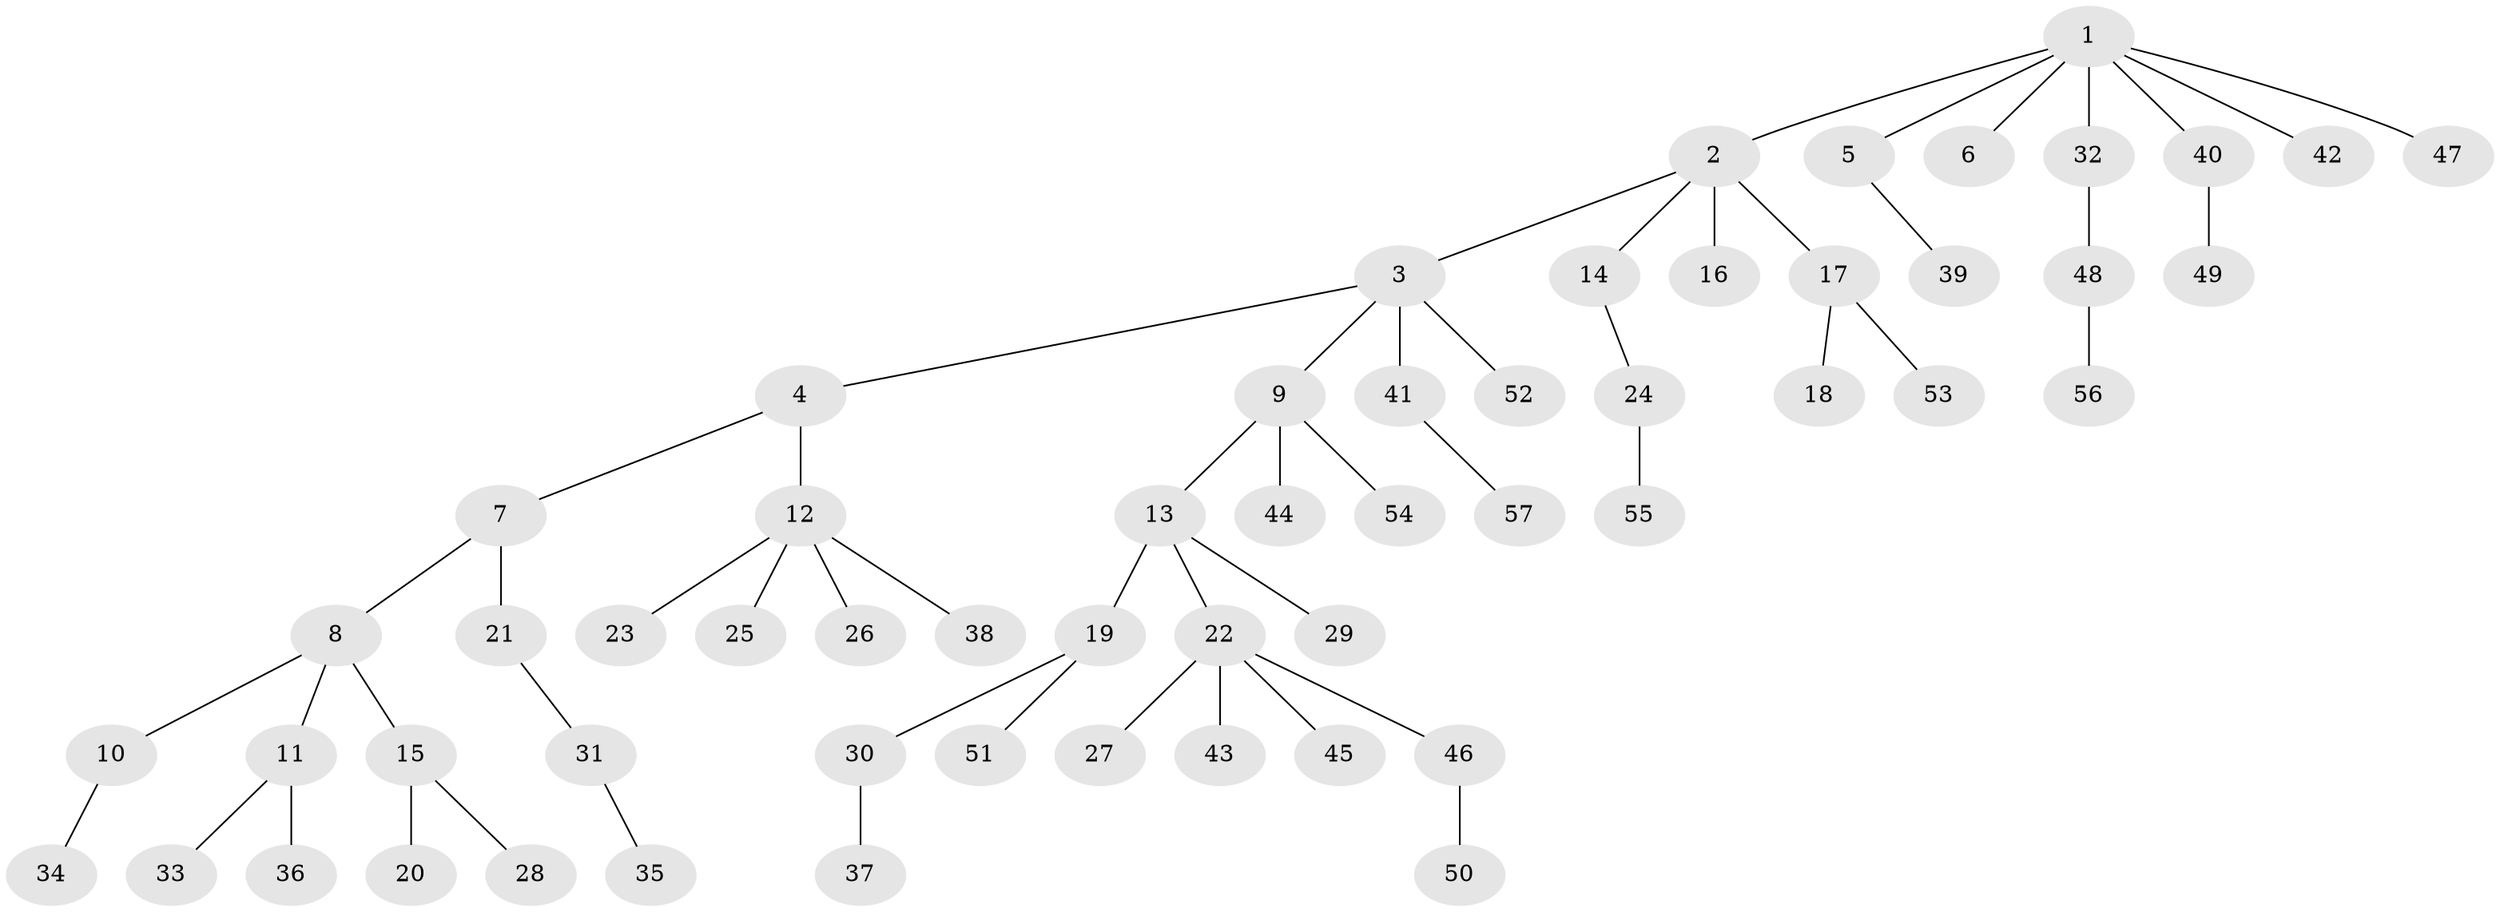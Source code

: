 // coarse degree distribution, {1: 0.6666666666666666, 2: 0.20512820512820512, 5: 0.05128205128205128, 10: 0.02564102564102564, 6: 0.02564102564102564, 8: 0.02564102564102564}
// Generated by graph-tools (version 1.1) at 2025/57/03/04/25 21:57:05]
// undirected, 57 vertices, 56 edges
graph export_dot {
graph [start="1"]
  node [color=gray90,style=filled];
  1;
  2;
  3;
  4;
  5;
  6;
  7;
  8;
  9;
  10;
  11;
  12;
  13;
  14;
  15;
  16;
  17;
  18;
  19;
  20;
  21;
  22;
  23;
  24;
  25;
  26;
  27;
  28;
  29;
  30;
  31;
  32;
  33;
  34;
  35;
  36;
  37;
  38;
  39;
  40;
  41;
  42;
  43;
  44;
  45;
  46;
  47;
  48;
  49;
  50;
  51;
  52;
  53;
  54;
  55;
  56;
  57;
  1 -- 2;
  1 -- 5;
  1 -- 6;
  1 -- 32;
  1 -- 40;
  1 -- 42;
  1 -- 47;
  2 -- 3;
  2 -- 14;
  2 -- 16;
  2 -- 17;
  3 -- 4;
  3 -- 9;
  3 -- 41;
  3 -- 52;
  4 -- 7;
  4 -- 12;
  5 -- 39;
  7 -- 8;
  7 -- 21;
  8 -- 10;
  8 -- 11;
  8 -- 15;
  9 -- 13;
  9 -- 44;
  9 -- 54;
  10 -- 34;
  11 -- 33;
  11 -- 36;
  12 -- 23;
  12 -- 25;
  12 -- 26;
  12 -- 38;
  13 -- 19;
  13 -- 22;
  13 -- 29;
  14 -- 24;
  15 -- 20;
  15 -- 28;
  17 -- 18;
  17 -- 53;
  19 -- 30;
  19 -- 51;
  21 -- 31;
  22 -- 27;
  22 -- 43;
  22 -- 45;
  22 -- 46;
  24 -- 55;
  30 -- 37;
  31 -- 35;
  32 -- 48;
  40 -- 49;
  41 -- 57;
  46 -- 50;
  48 -- 56;
}
